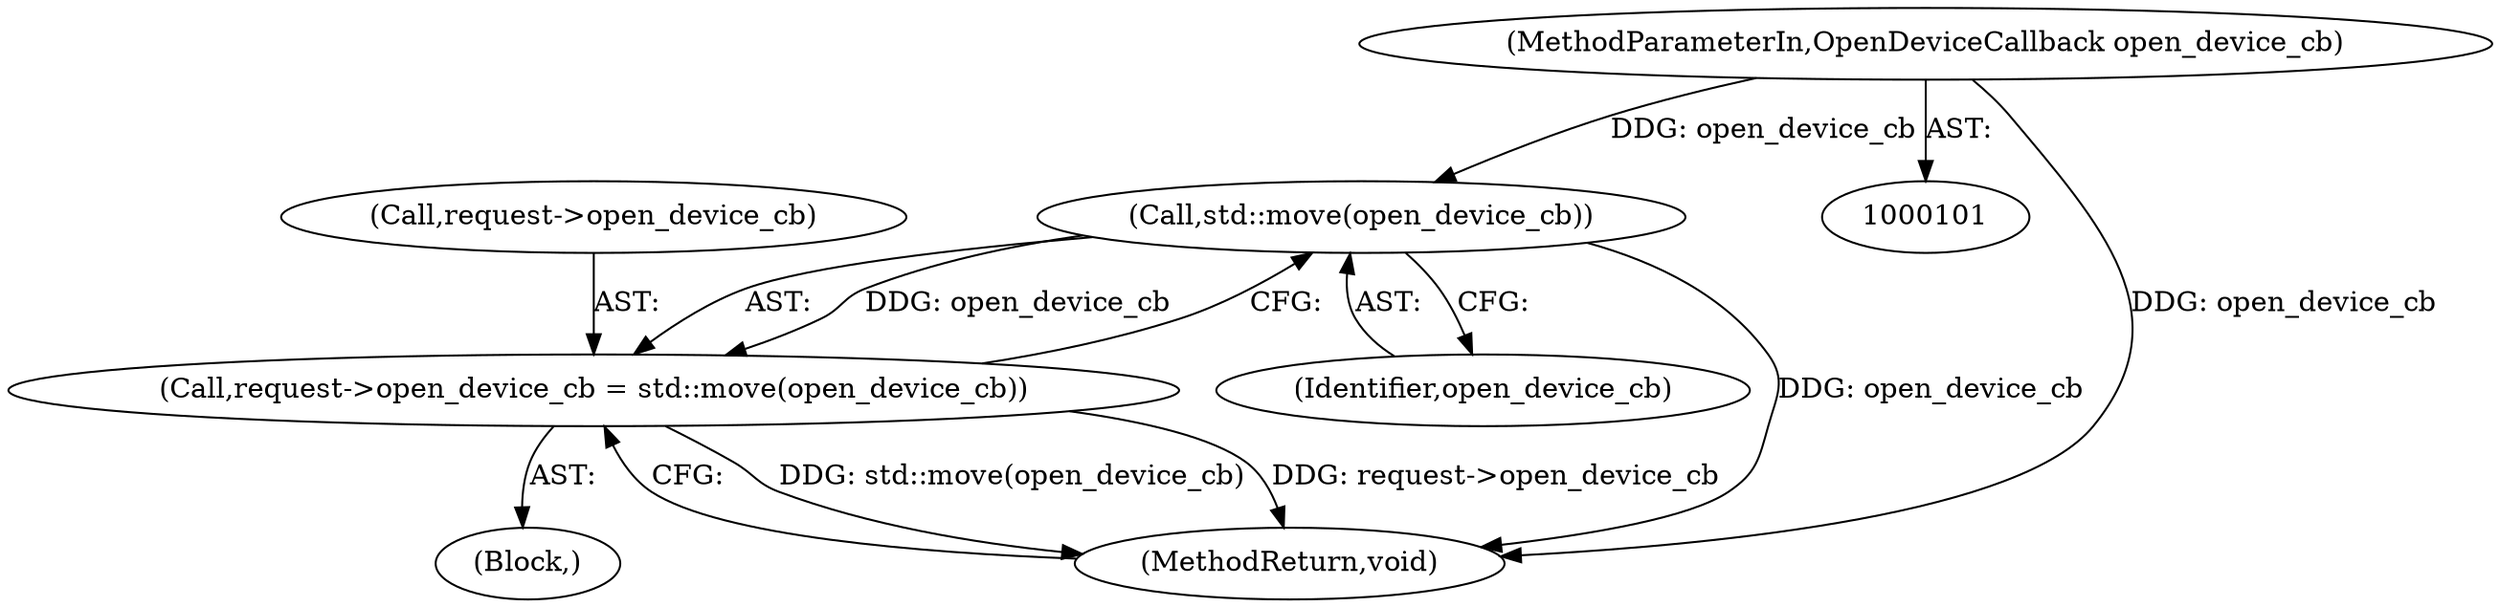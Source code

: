 digraph "0_Chrome_971548cdca2d4c0a6fedd3db0c94372c2a27eac3_15@API" {
"1000199" [label="(Call,std::move(open_device_cb))"];
"1000109" [label="(MethodParameterIn,OpenDeviceCallback open_device_cb)"];
"1000195" [label="(Call,request->open_device_cb = std::move(open_device_cb))"];
"1000202" [label="(MethodReturn,void)"];
"1000195" [label="(Call,request->open_device_cb = std::move(open_device_cb))"];
"1000200" [label="(Identifier,open_device_cb)"];
"1000196" [label="(Call,request->open_device_cb)"];
"1000199" [label="(Call,std::move(open_device_cb))"];
"1000111" [label="(Block,)"];
"1000109" [label="(MethodParameterIn,OpenDeviceCallback open_device_cb)"];
"1000199" -> "1000195"  [label="AST: "];
"1000199" -> "1000200"  [label="CFG: "];
"1000200" -> "1000199"  [label="AST: "];
"1000195" -> "1000199"  [label="CFG: "];
"1000199" -> "1000202"  [label="DDG: open_device_cb"];
"1000199" -> "1000195"  [label="DDG: open_device_cb"];
"1000109" -> "1000199"  [label="DDG: open_device_cb"];
"1000109" -> "1000101"  [label="AST: "];
"1000109" -> "1000202"  [label="DDG: open_device_cb"];
"1000195" -> "1000111"  [label="AST: "];
"1000196" -> "1000195"  [label="AST: "];
"1000202" -> "1000195"  [label="CFG: "];
"1000195" -> "1000202"  [label="DDG: std::move(open_device_cb)"];
"1000195" -> "1000202"  [label="DDG: request->open_device_cb"];
}
